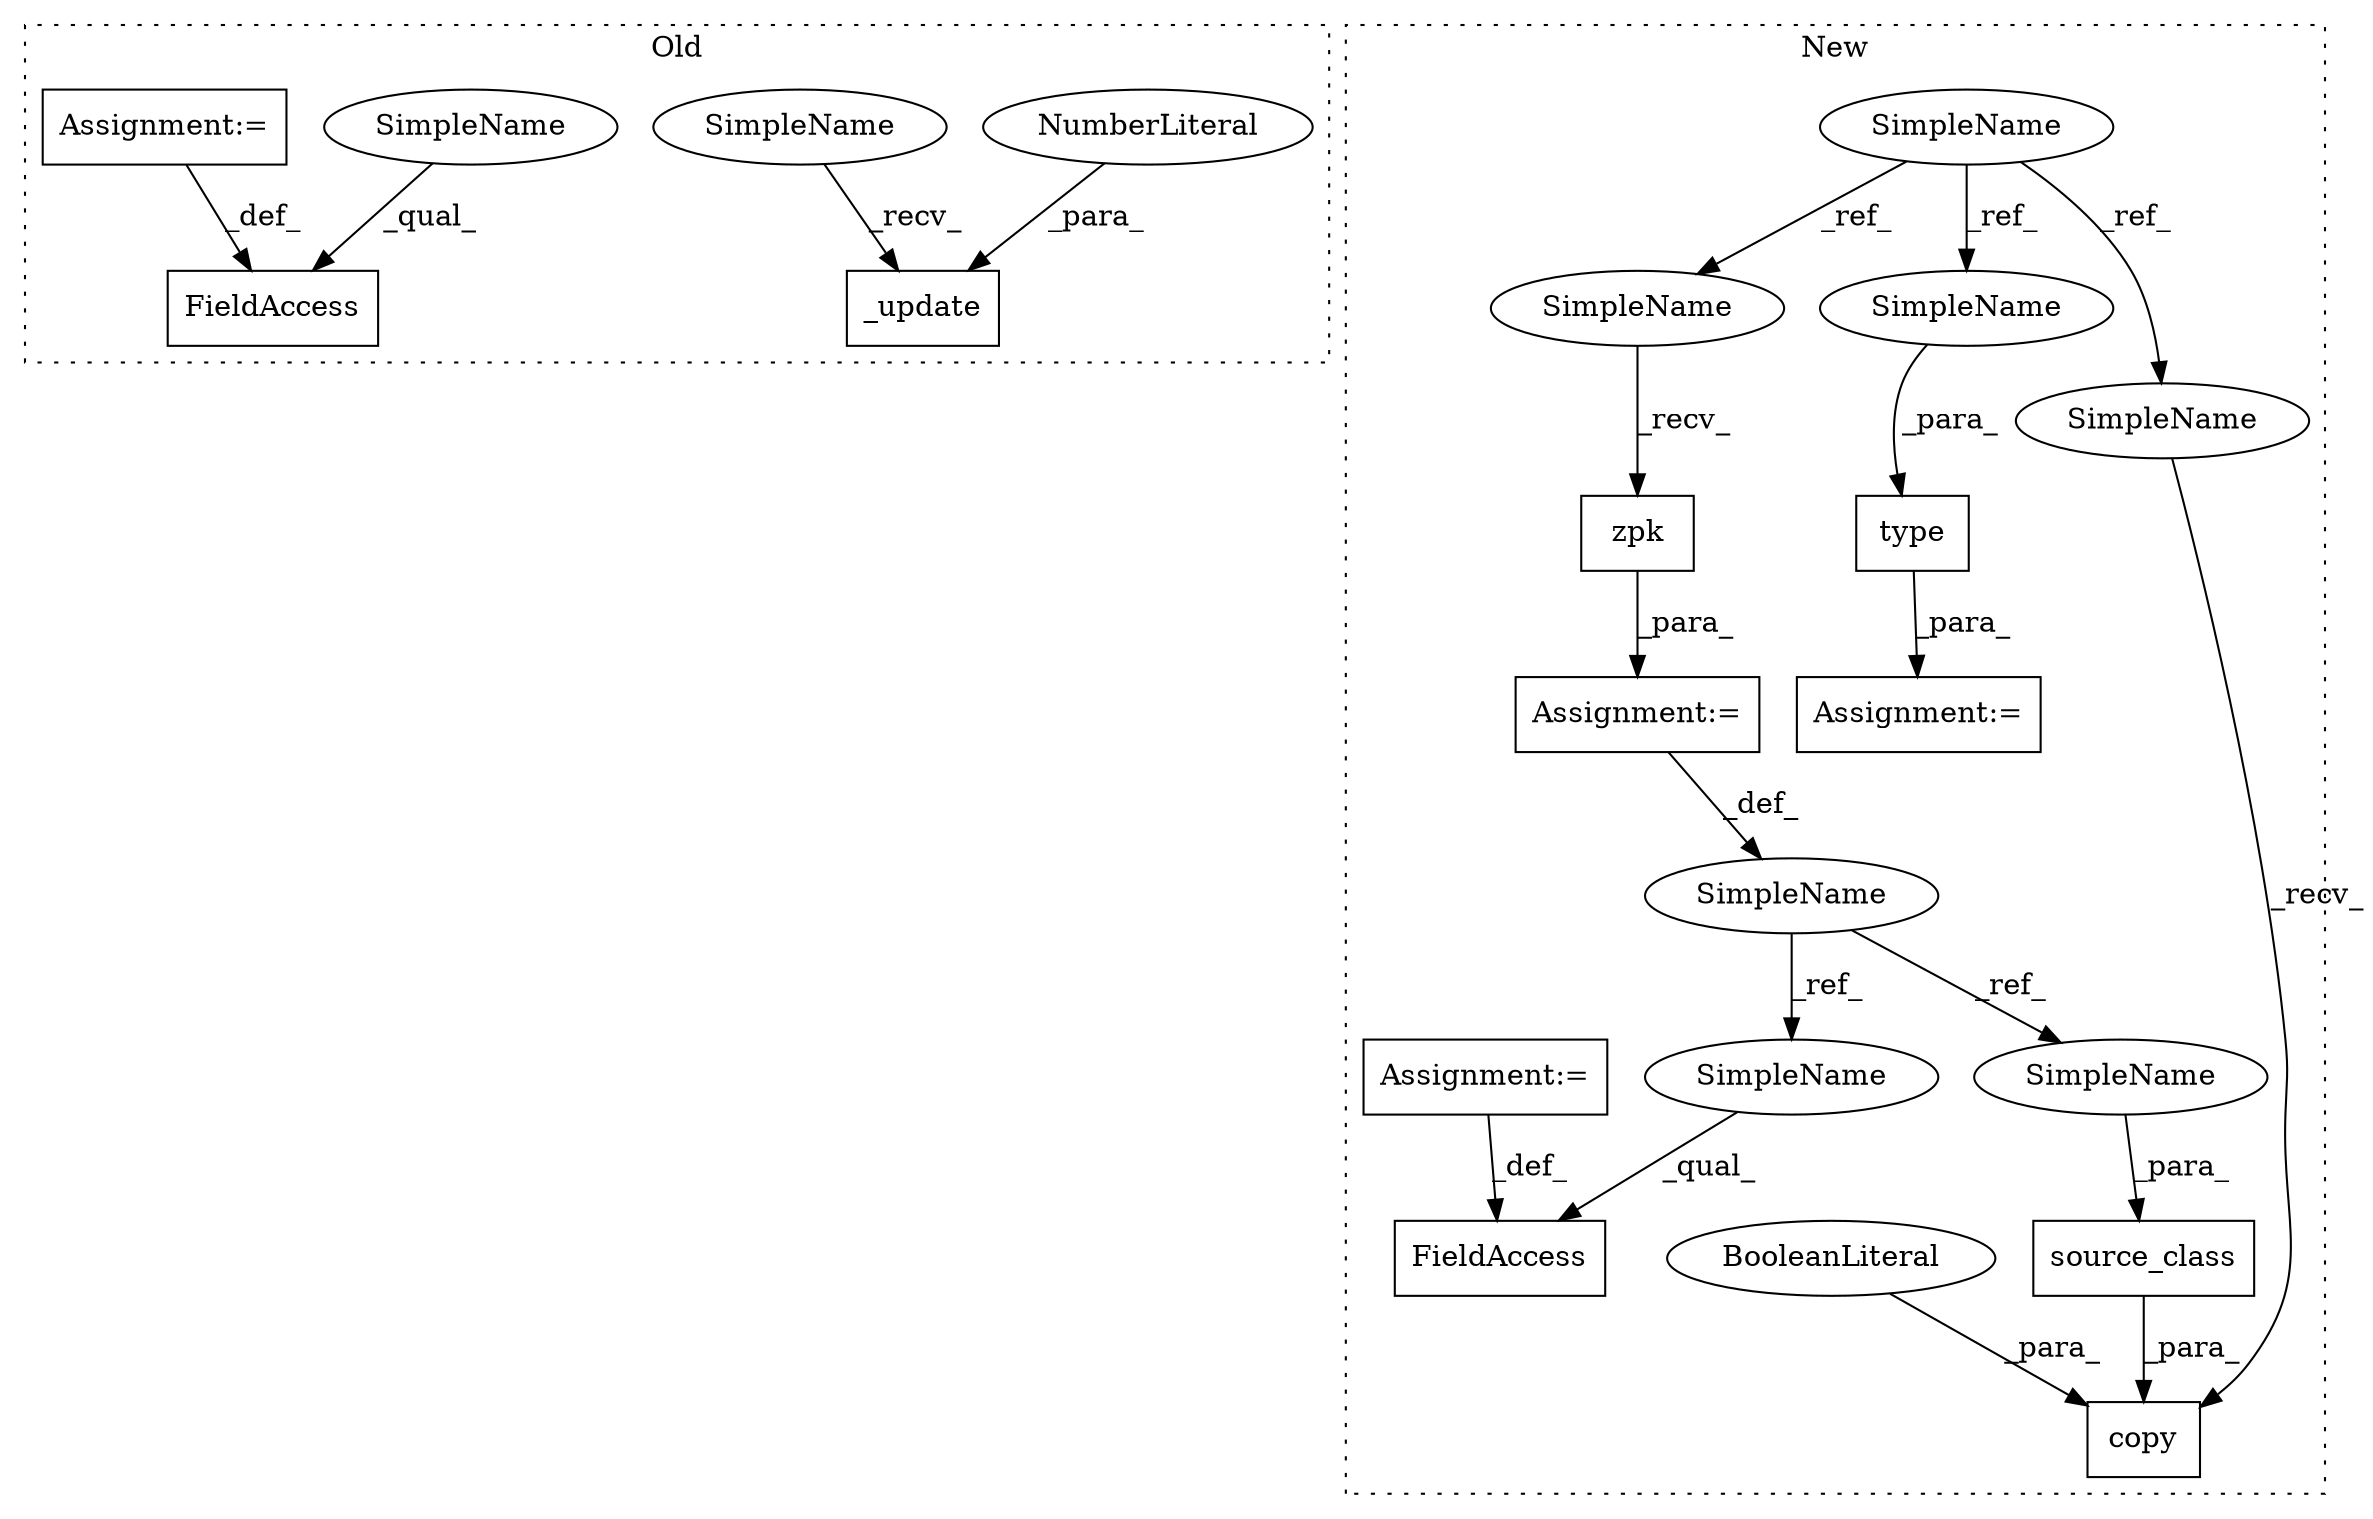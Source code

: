 digraph G {
subgraph cluster0 {
1 [label="_update" a="32" s="8069,8078" l="8,1" shape="box"];
3 [label="NumberLiteral" a="34" s="8077" l="1" shape="ellipse"];
5 [label="FieldAccess" a="22" s="8041" l="11" shape="box"];
13 [label="Assignment:=" a="7" s="8052" l="1" shape="box"];
21 [label="SimpleName" a="42" s="8064" l="4" shape="ellipse"];
22 [label="SimpleName" a="42" s="8041" l="4" shape="ellipse"];
label = "Old";
style="dotted";
}
subgraph cluster1 {
2 [label="type" a="32" s="7757,7766" l="5,1" shape="box"];
4 [label="SimpleName" a="42" s="7622" l="4" shape="ellipse"];
6 [label="copy" a="32" s="7778,7806" l="5,1" shape="box"];
7 [label="source_class" a="32" s="7783,7799" l="13,1" shape="box"];
8 [label="SimpleName" a="42" s="7703" l="3" shape="ellipse"];
9 [label="FieldAccess" a="22" s="7723" l="9" shape="box"];
10 [label="BooleanLiteral" a="9" s="7801" l="5" shape="ellipse"];
11 [label="Assignment:=" a="7" s="7732" l="1" shape="box"];
12 [label="Assignment:=" a="7" s="7756" l="1" shape="box"];
14 [label="Assignment:=" a="7" s="7706" l="1" shape="box"];
15 [label="zpk" a="32" s="7712" l="5" shape="box"];
16 [label="SimpleName" a="42" s="7707" l="4" shape="ellipse"];
17 [label="SimpleName" a="42" s="7762" l="4" shape="ellipse"];
18 [label="SimpleName" a="42" s="7773" l="4" shape="ellipse"];
19 [label="SimpleName" a="42" s="7723" l="3" shape="ellipse"];
20 [label="SimpleName" a="42" s="7796" l="3" shape="ellipse"];
label = "New";
style="dotted";
}
2 -> 12 [label="_para_"];
3 -> 1 [label="_para_"];
4 -> 16 [label="_ref_"];
4 -> 18 [label="_ref_"];
4 -> 17 [label="_ref_"];
7 -> 6 [label="_para_"];
8 -> 20 [label="_ref_"];
8 -> 19 [label="_ref_"];
10 -> 6 [label="_para_"];
11 -> 9 [label="_def_"];
13 -> 5 [label="_def_"];
14 -> 8 [label="_def_"];
15 -> 14 [label="_para_"];
16 -> 15 [label="_recv_"];
17 -> 2 [label="_para_"];
18 -> 6 [label="_recv_"];
19 -> 9 [label="_qual_"];
20 -> 7 [label="_para_"];
21 -> 1 [label="_recv_"];
22 -> 5 [label="_qual_"];
}